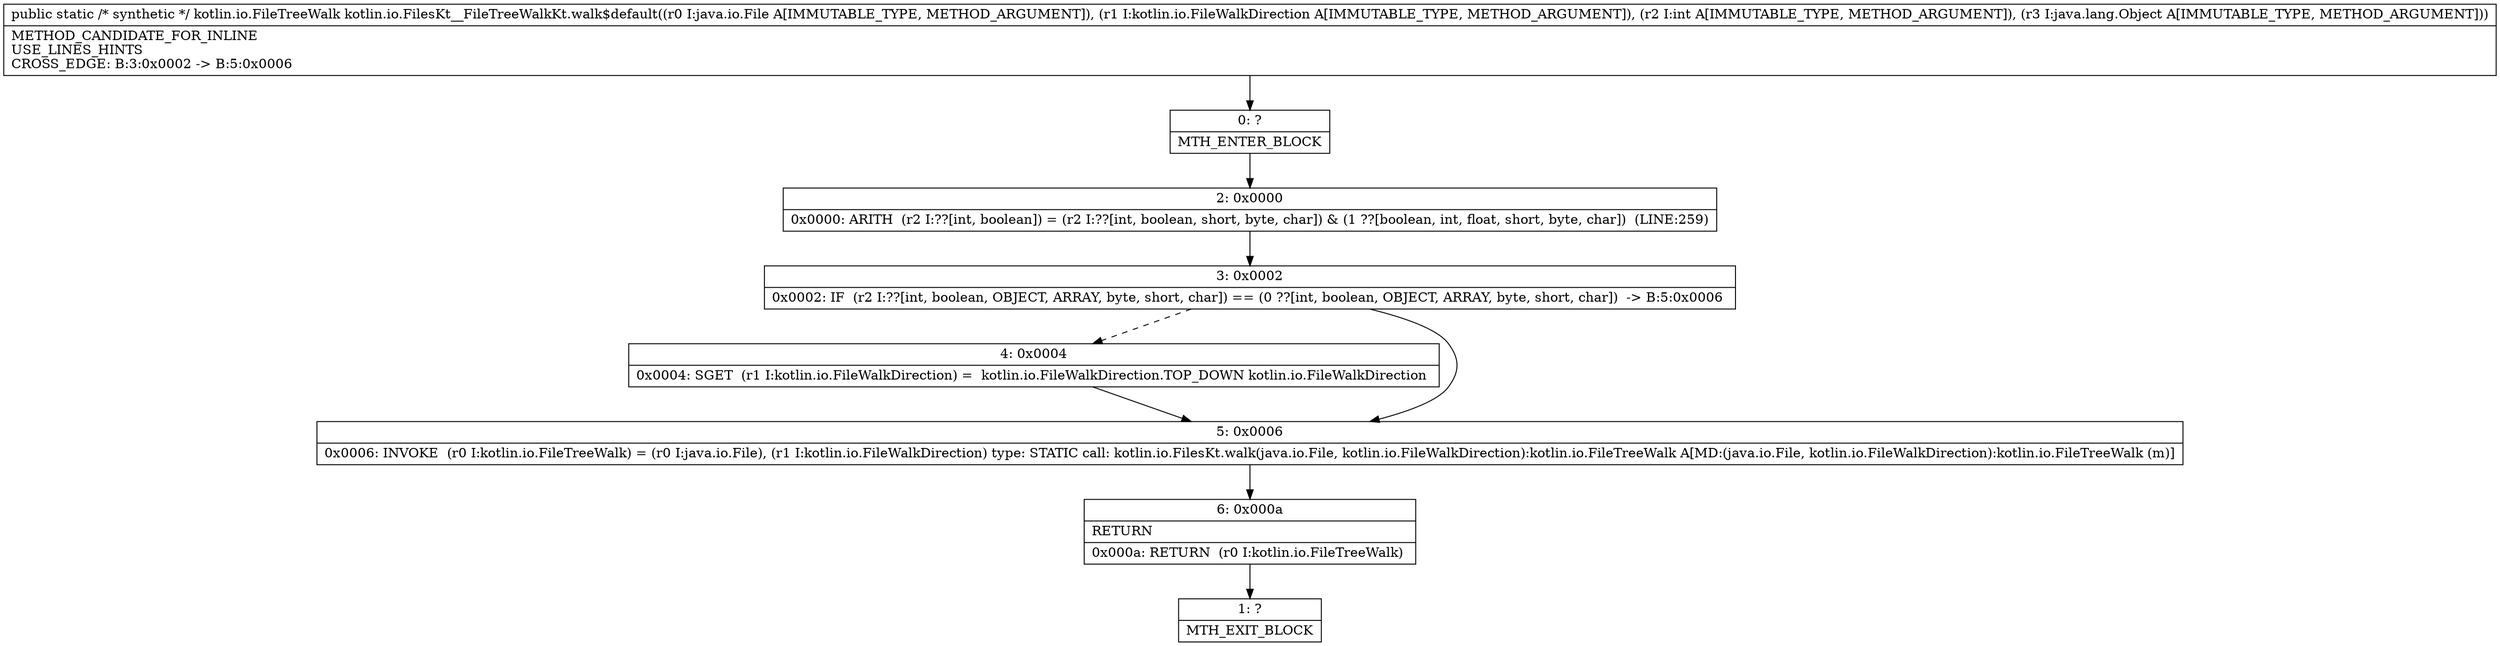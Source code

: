 digraph "CFG forkotlin.io.FilesKt__FileTreeWalkKt.walk$default(Ljava\/io\/File;Lkotlin\/io\/FileWalkDirection;ILjava\/lang\/Object;)Lkotlin\/io\/FileTreeWalk;" {
Node_0 [shape=record,label="{0\:\ ?|MTH_ENTER_BLOCK\l}"];
Node_2 [shape=record,label="{2\:\ 0x0000|0x0000: ARITH  (r2 I:??[int, boolean]) = (r2 I:??[int, boolean, short, byte, char]) & (1 ??[boolean, int, float, short, byte, char])  (LINE:259)\l}"];
Node_3 [shape=record,label="{3\:\ 0x0002|0x0002: IF  (r2 I:??[int, boolean, OBJECT, ARRAY, byte, short, char]) == (0 ??[int, boolean, OBJECT, ARRAY, byte, short, char])  \-\> B:5:0x0006 \l}"];
Node_4 [shape=record,label="{4\:\ 0x0004|0x0004: SGET  (r1 I:kotlin.io.FileWalkDirection) =  kotlin.io.FileWalkDirection.TOP_DOWN kotlin.io.FileWalkDirection \l}"];
Node_5 [shape=record,label="{5\:\ 0x0006|0x0006: INVOKE  (r0 I:kotlin.io.FileTreeWalk) = (r0 I:java.io.File), (r1 I:kotlin.io.FileWalkDirection) type: STATIC call: kotlin.io.FilesKt.walk(java.io.File, kotlin.io.FileWalkDirection):kotlin.io.FileTreeWalk A[MD:(java.io.File, kotlin.io.FileWalkDirection):kotlin.io.FileTreeWalk (m)]\l}"];
Node_6 [shape=record,label="{6\:\ 0x000a|RETURN\l|0x000a: RETURN  (r0 I:kotlin.io.FileTreeWalk) \l}"];
Node_1 [shape=record,label="{1\:\ ?|MTH_EXIT_BLOCK\l}"];
MethodNode[shape=record,label="{public static \/* synthetic *\/ kotlin.io.FileTreeWalk kotlin.io.FilesKt__FileTreeWalkKt.walk$default((r0 I:java.io.File A[IMMUTABLE_TYPE, METHOD_ARGUMENT]), (r1 I:kotlin.io.FileWalkDirection A[IMMUTABLE_TYPE, METHOD_ARGUMENT]), (r2 I:int A[IMMUTABLE_TYPE, METHOD_ARGUMENT]), (r3 I:java.lang.Object A[IMMUTABLE_TYPE, METHOD_ARGUMENT]))  | METHOD_CANDIDATE_FOR_INLINE\lUSE_LINES_HINTS\lCROSS_EDGE: B:3:0x0002 \-\> B:5:0x0006\l}"];
MethodNode -> Node_0;Node_0 -> Node_2;
Node_2 -> Node_3;
Node_3 -> Node_4[style=dashed];
Node_3 -> Node_5;
Node_4 -> Node_5;
Node_5 -> Node_6;
Node_6 -> Node_1;
}

